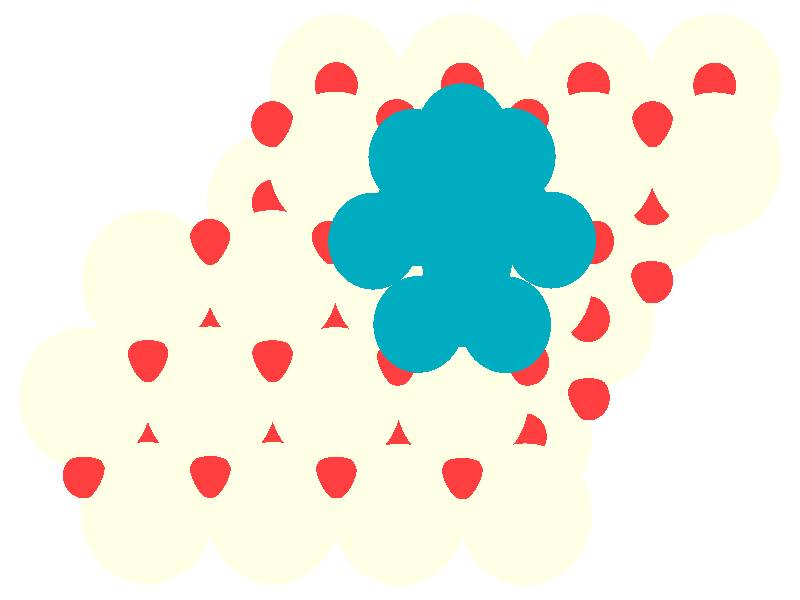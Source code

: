 #include "colors.inc"
#include "finish.inc"

global_settings {assumed_gamma 1 max_trace_level 6}
background {color White}
camera {orthographic
  right -24.63*x up 17.23*y
  direction 1.00*z
  location <0,0,50.00> look_at <0,0,0>}
light_source {<  2.00,   3.00,  40.00> color White
  area_light <0.70, 0, 0>, <0, 0.70, 0>, 3, 3
  adaptive 1 jitter}

#declare simple = finish {phong 0.7}
#declare pale = finish {ambient .5 diffuse .85 roughness .001 specular 0.200 }
#declare intermediate = finish {ambient 0.3 diffuse 0.6 specular 0.10 roughness 0.04 }
#declare vmd = finish {ambient .0 diffuse .65 phong 0.1 phong_size 40. specular 0.500 }
#declare jmol = finish {ambient .2 diffuse .6 specular 1 roughness .001 metallic}
#declare ase2 = finish {ambient 0.05 brilliance 3 diffuse 0.6 metallic specular 0.70 roughness 0.04 reflection 0.15}
#declare ase3 = finish {ambient .15 brilliance 2 diffuse .6 metallic specular 1. roughness .001 reflection .0}
#declare glass = finish {ambient .05 diffuse .3 specular 1. roughness .001}
#declare glass2 = finish {ambient .0 diffuse .3 specular 1. reflection .25 roughness .001}
#declare Rcell = 0.020;
#declare Rbond = 0.100;

#macro atom(LOC, R, COL, TRANS, FIN)
  sphere{LOC, R texture{pigment{color COL transmit TRANS} finish{FIN}}}
#end
#macro constrain(LOC, R, COL, TRANS FIN)
union{torus{R, Rcell rotate 45*z texture{pigment{color COL transmit TRANS} finish{FIN}}}
      torus{R, Rcell rotate -45*z texture{pigment{color COL transmit TRANS} finish{FIN}}}
      translate LOC}
#end

atom(< -1.96,   6.17, -10.03>, 2.04, rgb <1.00, 1.00, 0.78>, 0.0, ase3) // #0 
atom(<  3.86,  -3.92, -10.03>, 2.04, rgb <1.00, 1.00, 0.78>, 0.0, ase3) // #1 
atom(< -5.84,  -0.56, -10.03>, 2.04, rgb <1.00, 1.00, 0.78>, 0.0, ase3) // #2 
atom(<  5.80,  -0.56, -10.03>, 2.04, rgb <1.00, 1.00, 0.78>, 0.0, ase3) // #3 
atom(<  1.92,   6.17, -10.03>, 2.04, rgb <1.00, 1.00, 0.78>, 0.0, ase3) // #4 
atom(<  7.75,   2.80, -10.03>, 2.04, rgb <1.00, 1.00, 0.78>, 0.0, ase3) // #5 
atom(< -1.96,  -0.56, -10.03>, 2.04, rgb <1.00, 1.00, 0.78>, 0.0, ase3) // #6 
atom(<  9.69,   6.17, -10.03>, 2.04, rgb <1.00, 1.00, 0.78>, 0.0, ase3) // #7 
atom(<  5.80,   6.17, -10.03>, 2.04, rgb <1.00, 1.00, 0.78>, 0.0, ase3) // #8 
atom(< -0.02,  -3.92, -10.03>, 2.04, rgb <1.00, 1.00, 0.78>, 0.0, ase3) // #9 
atom(<  1.92,  -0.56, -10.03>, 2.04, rgb <1.00, 1.00, 0.78>, 0.0, ase3) // #10 
atom(< -0.02,   2.80, -10.03>, 2.04, rgb <1.00, 1.00, 0.78>, 0.0, ase3) // #11 
atom(< -7.78,  -3.92, -10.03>, 2.04, rgb <1.00, 1.00, 0.78>, 0.0, ase3) // #12 
atom(<  3.86,   2.80, -10.03>, 2.04, rgb <1.00, 1.00, 0.78>, 0.0, ase3) // #13 
atom(< -3.90,   2.80, -10.03>, 2.04, rgb <1.00, 1.00, 0.78>, 0.0, ase3) // #14 
atom(< -3.90,  -3.92, -10.03>, 2.04, rgb <1.00, 1.00, 0.78>, 0.0, ase3) // #15 
atom(< -3.89,  -6.12,  -6.92>, 2.04, rgb <1.00, 1.00, 0.78>, 0.0, ase3) // #16 
atom(<  3.89,   0.56,  -6.96>, 2.04, rgb <1.00, 1.00, 0.78>, 0.0, ase3) // #17 
atom(< -1.99,  -2.82,  -6.92>, 2.04, rgb <1.00, 1.00, 0.78>, 0.0, ase3) // #18 
atom(< -0.02,  -6.17,  -6.94>, 2.04, rgb <1.00, 1.00, 0.78>, 0.0, ase3) // #19 
atom(< -0.05,   0.55,  -6.96>, 2.04, rgb <1.00, 1.00, 0.78>, 0.0, ase3) // #20 
atom(<  1.92,  -2.85,  -6.91>, 2.04, rgb <1.00, 1.00, 0.78>, 0.0, ase3) // #21 
atom(<  1.92,   3.95,  -6.95>, 2.04, rgb <1.00, 1.00, 0.78>, 0.0, ase3) // #22 
atom(< -7.75,   0.54,  -6.92>, 2.04, rgb <1.00, 1.00, 0.78>, 0.0, ase3) // #23 
atom(< -7.79,  -6.12,  -6.92>, 2.04, rgb <1.00, 1.00, 0.78>, 0.0, ase3) // #24 
atom(<  9.69,   3.92,  -6.94>, 2.04, rgb <1.00, 1.00, 0.78>, 0.0, ase3) // #25 
atom(< -5.84,  -2.80,  -6.92>, 2.04, rgb <1.00, 1.00, 0.78>, 0.0, ase3) // #26 
atom(< -9.69,  -2.82,  -6.92>, 2.04, rgb <1.00, 1.00, 0.78>, 0.0, ase3) // #27 
atom(< -3.94,   0.54,  -6.91>, 2.04, rgb <1.00, 1.00, 0.78>, 0.0, ase3) // #28 
atom(<  5.85,   3.94,  -6.91>, 2.04, rgb <1.00, 1.00, 0.78>, 0.0, ase3) // #29 
atom(< -2.00,   3.94,  -6.91>, 2.04, rgb <1.00, 1.00, 0.78>, 0.0, ase3) // #30 
atom(<  3.86,  -6.16,  -6.94>, 2.04, rgb <1.00, 1.00, 0.78>, 0.0, ase3) // #31 
atom(< -1.96,   1.68, -10.82>, 0.66, rgb <1.00, 0.05, 0.05>, 0.0, ase3) // #32 
atom(< -7.78,  -1.68, -10.82>, 0.66, rgb <1.00, 0.05, 0.05>, 0.0, ase3) // #33 
atom(< -0.02,   5.04, -10.82>, 0.66, rgb <1.00, 0.05, 0.05>, 0.0, ase3) // #34 
atom(< -9.72,  -5.04, -10.82>, 0.66, rgb <1.00, 0.05, 0.05>, 0.0, ase3) // #35 
atom(<  3.86,  -1.68, -10.82>, 0.66, rgb <1.00, 0.05, 0.05>, 0.0, ase3) // #36 
atom(< -3.90,   5.04, -10.82>, 0.66, rgb <1.00, 0.05, 0.05>, 0.0, ase3) // #37 
atom(<  1.92,   1.68, -10.82>, 0.66, rgb <1.00, 0.05, 0.05>, 0.0, ase3) // #38 
atom(< -5.84,   1.68, -10.82>, 0.66, rgb <1.00, 0.05, 0.05>, 0.0, ase3) // #39 
atom(< -5.84,  -5.04, -10.82>, 0.66, rgb <1.00, 0.05, 0.05>, 0.0, ase3) // #40 
atom(<  7.75,   5.04, -10.82>, 0.66, rgb <1.00, 0.05, 0.05>, 0.0, ase3) // #41 
atom(< -0.02,  -1.68, -10.82>, 0.66, rgb <1.00, 0.05, 0.05>, 0.0, ase3) // #42 
atom(< -1.96,  -5.04, -10.82>, 0.66, rgb <1.00, 0.05, 0.05>, 0.0, ase3) // #43 
atom(< -3.90,  -1.68, -10.82>, 0.66, rgb <1.00, 0.05, 0.05>, 0.0, ase3) // #44 
atom(<  3.86,   5.04, -10.82>, 0.66, rgb <1.00, 0.05, 0.05>, 0.0, ase3) // #45 
atom(<  5.80,   1.68, -10.82>, 0.66, rgb <1.00, 0.05, 0.05>, 0.0, ase3) // #46 
atom(<  1.92,  -5.04, -10.82>, 0.66, rgb <1.00, 0.05, 0.05>, 0.0, ase3) // #47 
atom(< -3.90,  -6.16,  -9.24>, 0.66, rgb <1.00, 0.05, 0.05>, 0.0, ase3) // #48 
atom(< -1.96,  -2.80,  -9.24>, 0.66, rgb <1.00, 0.05, 0.05>, 0.0, ase3) // #49 
atom(< -0.02,  -6.16,  -9.24>, 0.66, rgb <1.00, 0.05, 0.05>, 0.0, ase3) // #50 
atom(< -3.90,   0.56,  -9.24>, 0.66, rgb <1.00, 0.05, 0.05>, 0.0, ase3) // #51 
atom(< -0.02,   0.56,  -9.24>, 0.66, rgb <1.00, 0.05, 0.05>, 0.0, ase3) // #52 
atom(<  7.75,   0.56,  -9.24>, 0.66, rgb <1.00, 0.05, 0.05>, 0.0, ase3) // #53 
atom(<  1.92,  -2.80,  -9.24>, 0.66, rgb <1.00, 0.05, 0.05>, 0.0, ase3) // #54 
atom(< -5.84,  -2.80,  -9.24>, 0.66, rgb <1.00, 0.05, 0.05>, 0.0, ase3) // #55 
atom(<  5.80,  -2.80,  -9.24>, 0.66, rgb <1.00, 0.05, 0.05>, 0.0, ase3) // #56 
atom(< -7.78,  -6.16,  -9.24>, 0.66, rgb <1.00, 0.05, 0.05>, 0.0, ase3) // #57 
atom(<  3.86,   0.56,  -9.24>, 0.66, rgb <1.00, 0.05, 0.05>, 0.0, ase3) // #58 
atom(<  3.86,  -6.16,  -9.24>, 0.66, rgb <1.00, 0.05, 0.05>, 0.0, ase3) // #59 
atom(<  9.69,   3.92,  -9.24>, 0.66, rgb <1.00, 0.05, 0.05>, 0.0, ase3) // #60 
atom(<  5.80,   3.92,  -9.24>, 0.66, rgb <1.00, 0.05, 0.05>, 0.0, ase3) // #61 
atom(< -1.96,   3.92,  -9.24>, 0.66, rgb <1.00, 0.05, 0.05>, 0.0, ase3) // #62 
atom(<  1.92,   3.92,  -9.24>, 0.66, rgb <1.00, 0.05, 0.05>, 0.0, ase3) // #63 
atom(< -0.02,  -3.92,  -7.73>, 0.66, rgb <1.00, 0.05, 0.05>, 0.0, ase3) // #64 
atom(< -3.90,   2.80,  -7.73>, 0.66, rgb <1.00, 0.05, 0.05>, 0.0, ase3) // #65 
atom(<  9.69,   6.16,  -7.74>, 0.66, rgb <1.00, 0.05, 0.05>, 0.0, ase3) // #66 
atom(<  5.81,   6.17,  -7.73>, 0.66, rgb <1.00, 0.05, 0.05>, 0.0, ase3) // #67 
atom(<  7.75,   2.80,  -7.73>, 0.66, rgb <1.00, 0.05, 0.05>, 0.0, ase3) // #68 
atom(<  1.92,  -0.62,  -7.72>, 0.66, rgb <1.00, 0.05, 0.05>, 0.0, ase3) // #69 
atom(< -1.96,   6.17,  -7.73>, 0.66, rgb <1.00, 0.05, 0.05>, 0.0, ase3) // #70 
atom(< -5.84,  -0.56,  -7.73>, 0.66, rgb <1.00, 0.05, 0.05>, 0.0, ase3) // #71 
atom(< -1.96,  -0.56,  -7.72>, 0.66, rgb <1.00, 0.05, 0.05>, 0.0, ase3) // #72 
atom(< -0.08,   2.83,  -7.72>, 0.66, rgb <1.00, 0.05, 0.05>, 0.0, ase3) // #73 
atom(<  5.80,  -0.55,  -7.71>, 0.66, rgb <1.00, 0.05, 0.05>, 0.0, ase3) // #74 
atom(< -3.90,  -3.92,  -7.73>, 0.66, rgb <1.00, 0.05, 0.05>, 0.0, ase3) // #75 
atom(<  3.92,   2.83,  -7.72>, 0.66, rgb <1.00, 0.05, 0.05>, 0.0, ase3) // #76 
atom(<  1.92,   6.16,  -7.71>, 0.66, rgb <1.00, 0.05, 0.05>, 0.0, ase3) // #77 
atom(< -7.78,  -3.92,  -7.73>, 0.66, rgb <1.00, 0.05, 0.05>, 0.0, ase3) // #78 
atom(<  3.86,  -3.92,  -7.73>, 0.66, rgb <1.00, 0.05, 0.05>, 0.0, ase3) // #79 
atom(< -0.10,   5.11,  -6.06>, 0.66, rgb <1.00, 0.05, 0.05>, 0.0, ase3) // #80 
atom(<  7.77,   5.05,  -6.16>, 0.66, rgb <1.00, 0.05, 0.05>, 0.0, ase3) // #81 
atom(<  3.95,   5.12,  -6.07>, 0.66, rgb <1.00, 0.05, 0.05>, 0.0, ase3) // #82 
atom(< -9.71,  -5.04,  -6.15>, 0.66, rgb <1.00, 0.05, 0.05>, 0.0, ase3) // #83 
atom(< -2.09,   1.68,  -6.03>, 0.66, rgb <1.00, 0.05, 0.05>, 0.0, ase3) // #84 
atom(< -3.93,  -1.70,  -6.15>, 0.66, rgb <1.00, 0.05, 0.05>, 0.0, ase3) // #85 
atom(< -5.84,  -5.02,  -6.15>, 0.66, rgb <1.00, 0.05, 0.05>, 0.0, ase3) // #86 
atom(< -7.75,  -1.70,  -6.15>, 0.66, rgb <1.00, 0.05, 0.05>, 0.0, ase3) // #87 
atom(<  1.92,   1.70,  -6.40>, 0.66, rgb <1.00, 0.05, 0.05>, 0.0, ase3) // #88 
atom(< -0.09,  -1.80,  -6.05>, 0.66, rgb <1.00, 0.05, 0.05>, 0.0, ase3) // #89 
atom(< -1.97,  -5.04,  -6.15>, 0.66, rgb <1.00, 0.05, 0.05>, 0.0, ase3) // #90 
atom(< -5.84,   1.67,  -6.15>, 0.66, rgb <1.00, 0.05, 0.05>, 0.0, ase3) // #91 
atom(<  5.93,   1.69,  -6.03>, 0.66, rgb <1.00, 0.05, 0.05>, 0.0, ase3) // #92 
atom(<  3.93,  -1.80,  -6.04>, 0.66, rgb <1.00, 0.05, 0.05>, 0.0, ase3) // #93 
atom(<  1.92,  -5.06,  -6.16>, 0.66, rgb <1.00, 0.05, 0.05>, 0.0, ase3) // #94 
atom(< -3.92,   5.05,  -6.16>, 0.66, rgb <1.00, 0.05, 0.05>, 0.0, ase3) // #95 
atom(<  0.57,  -0.70,  -4.38>, 1.39, rgb <0.00, 0.41, 0.52>, 0.0, ase3) // #96 
atom(<  3.31,   2.39,  -2.17>, 1.39, rgb <0.00, 0.41, 0.52>, 0.0, ase3) // #97 
atom(<  1.92,   1.76,  -4.39>, 1.39, rgb <0.00, 0.41, 0.52>, 0.0, ase3) // #98 
atom(<  0.51,   2.36,  -2.15>, 1.39, rgb <0.00, 0.41, 0.52>, 0.0, ase3) // #99 
atom(<  4.65,   1.72,  -4.36>, 1.39, rgb <0.00, 0.41, 0.52>, 0.0, ase3) // #100 
atom(< -0.82,   1.69,  -4.35>, 1.39, rgb <0.00, 0.41, 0.52>, 0.0, ase3) // #101 
atom(<  3.40,   4.12,  -4.34>, 1.39, rgb <0.00, 0.41, 0.52>, 0.0, ase3) // #102 
atom(<  0.42,   4.10,  -4.33>, 1.39, rgb <0.00, 0.41, 0.52>, 0.0, ase3) // #103 
atom(<  1.91,   0.04,  -2.30>, 1.39, rgb <0.00, 0.41, 0.52>, 0.0, ase3) // #104 
atom(<  3.26,  -0.71,  -4.38>, 1.39, rgb <0.00, 0.41, 0.52>, 0.0, ase3) // #105 
atom(<  2.06,   1.13,   0.00>, 1.39, rgb <0.00, 0.41, 0.52>, 0.0, ase3) // #106 
atom(<  1.91,   4.83,  -2.32>, 1.39, rgb <0.00, 0.41, 0.52>, 0.0, ase3) // #107 
atom(<  1.85,   3.65,  -0.07>, 1.39, rgb <0.00, 0.41, 0.52>, 0.0, ase3) // #108 
